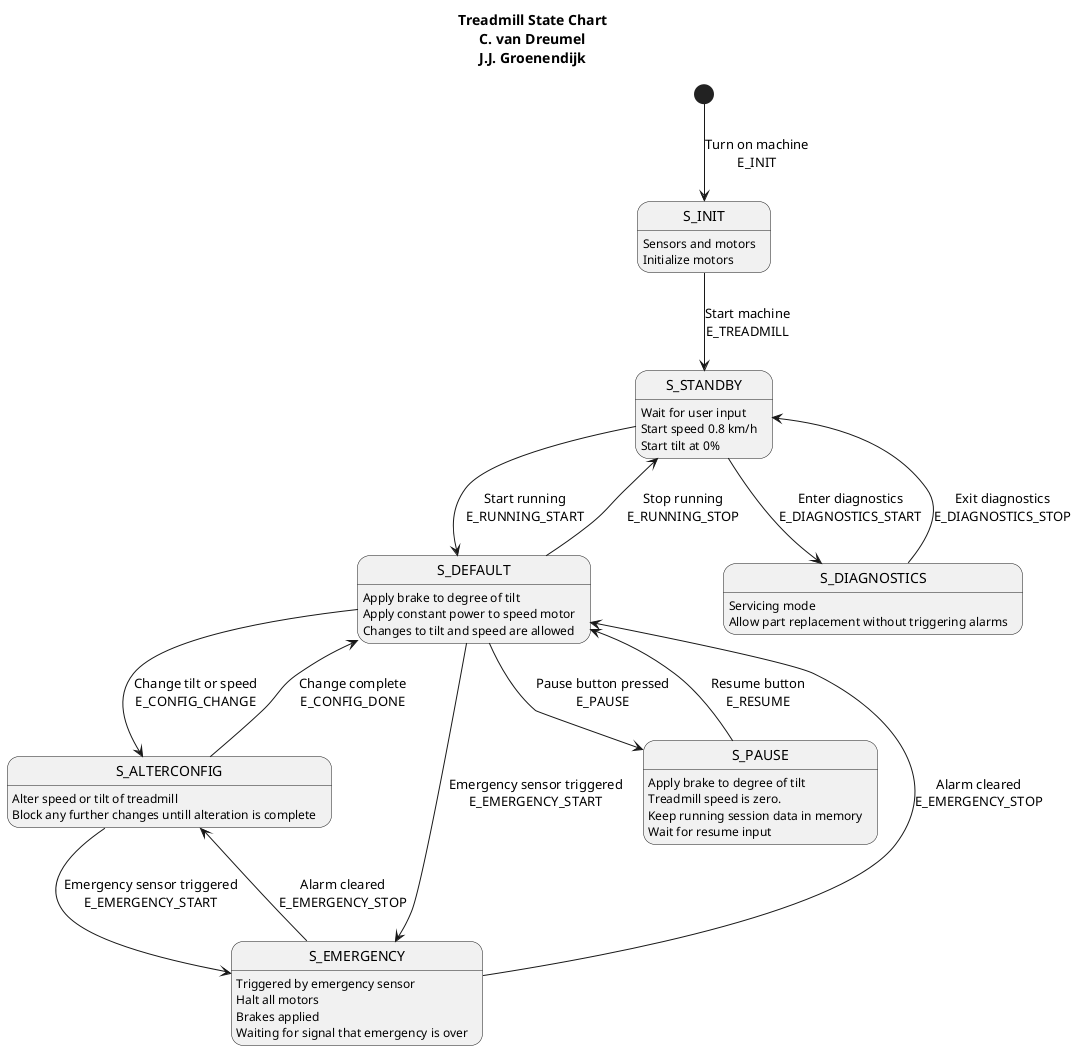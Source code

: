 @startuml

title Treadmill State Chart\nC. van Dreumel\nJ.J. Groenendijk

[*] --> S_INIT : Turn on machine\nE_INIT

S_INIT --> S_STANDBY : Start machine\nE_TREADMILL

S_STANDBY --> S_DEFAULT : Start running\nE_RUNNING_START
S_DEFAULT --> S_STANDBY : Stop running\nE_RUNNING_STOP

S_STANDBY --> S_DIAGNOSTICS: Enter diagnostics\nE_DIAGNOSTICS_START
S_DIAGNOSTICS--> S_STANDBY : Exit diagnostics\nE_DIAGNOSTICS_STOP

S_DEFAULT --> S_ALTERCONFIG : Change tilt or speed\nE_CONFIG_CHANGE
S_ALTERCONFIG --> S_DEFAULT : Change complete\nE_CONFIG_DONE
S_DEFAULT --> S_EMERGENCY: Emergency sensor triggered\nE_EMERGENCY_START
S_EMERGENCY--> S_DEFAULT : Alarm cleared\nE_EMERGENCY_STOP
S_DEFAULT --> S_PAUSE : Pause button pressed\nE_PAUSE
S_PAUSE --> S_DEFAULT : Resume button\nE_RESUME
S_ALTERCONFIG --> S_EMERGENCY: Emergency sensor triggered\nE_EMERGENCY_START
S_EMERGENCY--> S_ALTERCONFIG : Alarm cleared\nE_EMERGENCY_STOP


S_INIT : Sensors and motors\nInitialize motors

S_EMERGENCY: Triggered by emergency sensor
S_EMERGENCY: Halt all motors
S_EMERGENCY: Brakes applied
S_EMERGENCY: Waiting for signal that emergency is over

S_ALTERCONFIG : Alter speed or tilt of treadmill
S_ALTERCONFIG : Block any further changes untill alteration is complete

S_DEFAULT : Apply brake to degree of tilt
S_DEFAULT : Apply constant power to speed motor
S_DEFAULT : Changes to tilt and speed are allowed

S_PAUSE : Apply brake to degree of tilt
S_PAUSE : Treadmill speed is zero.
S_PAUSE : Keep running session data in memory
S_PAUSE : Wait for resume input

S_STANDBY : Wait for user input
S_STANDBY : Start speed 0.8 km/h
S_STANDBY : Start tilt at 0%

S_DIAGNOSTICS: Servicing mode
S_DIAGNOSTICS: Allow part replacement without triggering alarms

@enduml